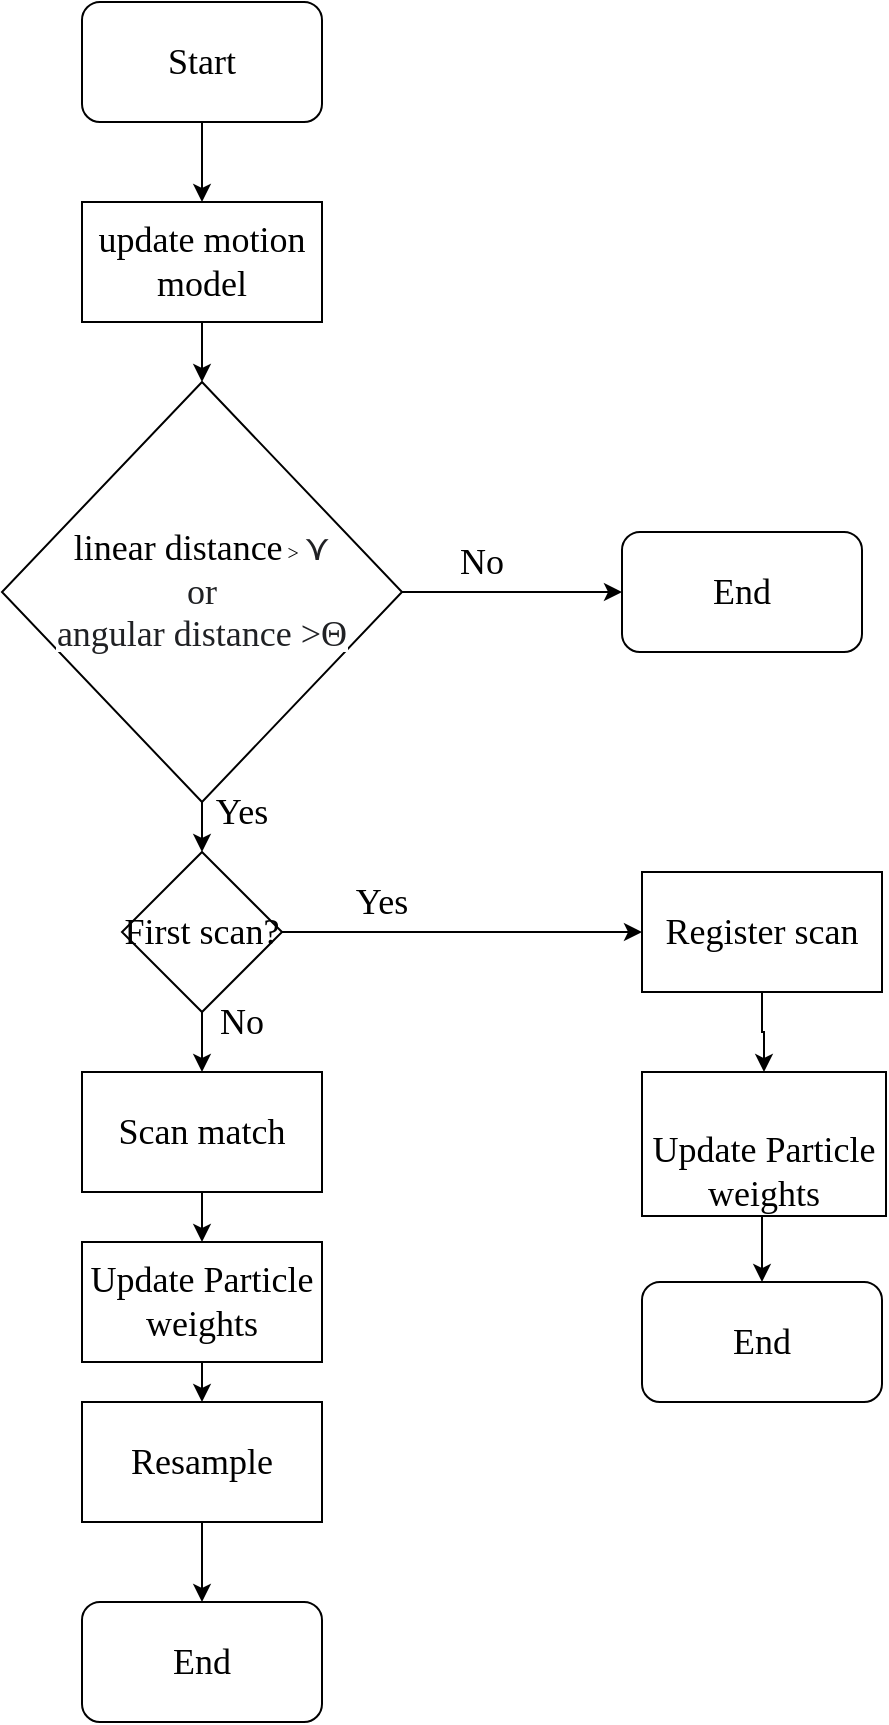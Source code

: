<mxfile version="15.5.0" type="device"><diagram id="yL6vbV3XOY1DPoMBwywh" name="Page-1"><mxGraphModel dx="1824" dy="1020" grid="0" gridSize="10" guides="1" tooltips="1" connect="1" arrows="1" fold="1" page="1" pageScale="1" pageWidth="827" pageHeight="1169" math="0" shadow="0"><root><mxCell id="0"/><mxCell id="1" parent="0"/><mxCell id="BouD0VKvoxN-F3OAJM0M-13" style="edgeStyle=orthogonalEdgeStyle;rounded=0;orthogonalLoop=1;jettySize=auto;html=1;entryX=0.5;entryY=0;entryDx=0;entryDy=0;fontFamily=Times New Roman;fontSize=12;" edge="1" parent="1" source="BouD0VKvoxN-F3OAJM0M-1" target="BouD0VKvoxN-F3OAJM0M-2"><mxGeometry relative="1" as="geometry"/></mxCell><mxCell id="BouD0VKvoxN-F3OAJM0M-1" value="&lt;font face=&quot;Times New Roman&quot; style=&quot;font-size: 18px&quot;&gt;Start&lt;/font&gt;" style="rounded=1;whiteSpace=wrap;html=1;" vertex="1" parent="1"><mxGeometry x="310" y="20" width="120" height="60" as="geometry"/></mxCell><mxCell id="BouD0VKvoxN-F3OAJM0M-14" style="edgeStyle=orthogonalEdgeStyle;rounded=0;orthogonalLoop=1;jettySize=auto;html=1;exitX=0.5;exitY=1;exitDx=0;exitDy=0;entryX=0.5;entryY=0;entryDx=0;entryDy=0;fontFamily=Times New Roman;fontSize=12;" edge="1" parent="1" source="BouD0VKvoxN-F3OAJM0M-2" target="BouD0VKvoxN-F3OAJM0M-3"><mxGeometry relative="1" as="geometry"/></mxCell><mxCell id="BouD0VKvoxN-F3OAJM0M-2" value="&lt;font face=&quot;Times New Roman&quot; style=&quot;font-size: 18px&quot;&gt;update motion model&lt;/font&gt;" style="rounded=0;whiteSpace=wrap;html=1;" vertex="1" parent="1"><mxGeometry x="310" y="120" width="120" height="60" as="geometry"/></mxCell><mxCell id="BouD0VKvoxN-F3OAJM0M-15" style="edgeStyle=orthogonalEdgeStyle;rounded=0;orthogonalLoop=1;jettySize=auto;html=1;exitX=1;exitY=0.5;exitDx=0;exitDy=0;entryX=0;entryY=0.5;entryDx=0;entryDy=0;fontFamily=Times New Roman;fontSize=12;" edge="1" parent="1" source="BouD0VKvoxN-F3OAJM0M-3" target="BouD0VKvoxN-F3OAJM0M-9"><mxGeometry relative="1" as="geometry"/></mxCell><mxCell id="BouD0VKvoxN-F3OAJM0M-17" style="edgeStyle=orthogonalEdgeStyle;rounded=0;orthogonalLoop=1;jettySize=auto;html=1;exitX=0.5;exitY=1;exitDx=0;exitDy=0;entryX=0.5;entryY=0;entryDx=0;entryDy=0;fontFamily=Times New Roman;fontSize=12;" edge="1" parent="1" source="BouD0VKvoxN-F3OAJM0M-3" target="BouD0VKvoxN-F3OAJM0M-4"><mxGeometry relative="1" as="geometry"/></mxCell><mxCell id="BouD0VKvoxN-F3OAJM0M-3" value="&lt;font face=&quot;Times New Roman&quot;&gt;&lt;font style=&quot;font-size: 18px&quot;&gt;linear distance&lt;/font&gt;&lt;span style=&quot;font-size: 10px&quot;&gt; &amp;gt;&amp;nbsp;&lt;/span&gt;&lt;/font&gt;&lt;span id=&quot;docs-internal-guid-411641ed-7fff-c09d-7640-5ebe99a0782b&quot;&gt;&lt;span style=&quot;color: rgb(32 , 33 , 36) ; background-color: rgb(255 , 255 , 255) ; vertical-align: baseline&quot;&gt;&lt;font face=&quot;Times New Roman&quot; style=&quot;font-size: 18px&quot;&gt;⋎&lt;br&gt;or&lt;br&gt;angular distance &amp;gt;&lt;span id=&quot;docs-internal-guid-c574b06a-7fff-9f92-4b3e-ed89550b72ed&quot;&gt;&lt;span style=&quot;vertical-align: baseline&quot;&gt;Θ&lt;/span&gt;&lt;/span&gt;&lt;/font&gt;&lt;br&gt;&lt;/span&gt;&lt;/span&gt;" style="rhombus;whiteSpace=wrap;html=1;" vertex="1" parent="1"><mxGeometry x="270" y="210" width="200" height="210" as="geometry"/></mxCell><mxCell id="BouD0VKvoxN-F3OAJM0M-16" style="edgeStyle=orthogonalEdgeStyle;rounded=0;orthogonalLoop=1;jettySize=auto;html=1;exitX=1;exitY=0.5;exitDx=0;exitDy=0;entryX=0;entryY=0.5;entryDx=0;entryDy=0;fontFamily=Times New Roman;fontSize=12;" edge="1" parent="1" source="BouD0VKvoxN-F3OAJM0M-4" target="BouD0VKvoxN-F3OAJM0M-10"><mxGeometry relative="1" as="geometry"/></mxCell><mxCell id="BouD0VKvoxN-F3OAJM0M-18" style="edgeStyle=orthogonalEdgeStyle;rounded=0;orthogonalLoop=1;jettySize=auto;html=1;exitX=0.5;exitY=1;exitDx=0;exitDy=0;entryX=0.5;entryY=0;entryDx=0;entryDy=0;fontFamily=Times New Roman;fontSize=12;" edge="1" parent="1" source="BouD0VKvoxN-F3OAJM0M-4" target="BouD0VKvoxN-F3OAJM0M-5"><mxGeometry relative="1" as="geometry"/></mxCell><mxCell id="BouD0VKvoxN-F3OAJM0M-4" value="&lt;font face=&quot;Times New Roman&quot; style=&quot;font-size: 18px&quot;&gt;First scan?&lt;/font&gt;" style="rhombus;whiteSpace=wrap;html=1;" vertex="1" parent="1"><mxGeometry x="330" y="445" width="80" height="80" as="geometry"/></mxCell><mxCell id="BouD0VKvoxN-F3OAJM0M-19" style="edgeStyle=orthogonalEdgeStyle;rounded=0;orthogonalLoop=1;jettySize=auto;html=1;fontFamily=Times New Roman;fontSize=12;" edge="1" parent="1" source="BouD0VKvoxN-F3OAJM0M-5" target="BouD0VKvoxN-F3OAJM0M-6"><mxGeometry relative="1" as="geometry"/></mxCell><mxCell id="BouD0VKvoxN-F3OAJM0M-5" value="&lt;font face=&quot;Times New Roman&quot; style=&quot;font-size: 18px&quot;&gt;Scan match&lt;/font&gt;" style="rounded=0;whiteSpace=wrap;html=1;" vertex="1" parent="1"><mxGeometry x="310" y="555" width="120" height="60" as="geometry"/></mxCell><mxCell id="BouD0VKvoxN-F3OAJM0M-20" style="edgeStyle=orthogonalEdgeStyle;rounded=0;orthogonalLoop=1;jettySize=auto;html=1;exitX=0.5;exitY=1;exitDx=0;exitDy=0;entryX=0.5;entryY=0;entryDx=0;entryDy=0;fontFamily=Times New Roman;fontSize=12;" edge="1" parent="1" source="BouD0VKvoxN-F3OAJM0M-6" target="BouD0VKvoxN-F3OAJM0M-7"><mxGeometry relative="1" as="geometry"/></mxCell><mxCell id="BouD0VKvoxN-F3OAJM0M-6" value="&lt;font face=&quot;Times New Roman&quot; style=&quot;font-size: 18px&quot;&gt;Update Particle weights&lt;/font&gt;" style="rounded=0;whiteSpace=wrap;html=1;" vertex="1" parent="1"><mxGeometry x="310" y="640" width="120" height="60" as="geometry"/></mxCell><mxCell id="BouD0VKvoxN-F3OAJM0M-21" style="edgeStyle=orthogonalEdgeStyle;rounded=0;orthogonalLoop=1;jettySize=auto;html=1;exitX=0.5;exitY=1;exitDx=0;exitDy=0;entryX=0.5;entryY=0;entryDx=0;entryDy=0;fontFamily=Times New Roman;fontSize=12;" edge="1" parent="1" source="BouD0VKvoxN-F3OAJM0M-7" target="BouD0VKvoxN-F3OAJM0M-8"><mxGeometry relative="1" as="geometry"/></mxCell><mxCell id="BouD0VKvoxN-F3OAJM0M-7" value="&lt;font face=&quot;Times New Roman&quot; style=&quot;font-size: 18px&quot;&gt;Resample&lt;/font&gt;" style="rounded=0;whiteSpace=wrap;html=1;" vertex="1" parent="1"><mxGeometry x="310" y="720" width="120" height="60" as="geometry"/></mxCell><mxCell id="BouD0VKvoxN-F3OAJM0M-8" value="&lt;font face=&quot;Times New Roman&quot; style=&quot;font-size: 18px&quot;&gt;End&lt;/font&gt;" style="rounded=1;whiteSpace=wrap;html=1;" vertex="1" parent="1"><mxGeometry x="310" y="820" width="120" height="60" as="geometry"/></mxCell><mxCell id="BouD0VKvoxN-F3OAJM0M-9" value="&lt;font face=&quot;Times New Roman&quot; style=&quot;font-size: 18px&quot;&gt;End&lt;/font&gt;" style="rounded=1;whiteSpace=wrap;html=1;" vertex="1" parent="1"><mxGeometry x="580" y="285" width="120" height="60" as="geometry"/></mxCell><mxCell id="BouD0VKvoxN-F3OAJM0M-23" style="edgeStyle=orthogonalEdgeStyle;rounded=0;orthogonalLoop=1;jettySize=auto;html=1;exitX=0.5;exitY=1;exitDx=0;exitDy=0;entryX=0.5;entryY=0;entryDx=0;entryDy=0;fontFamily=Times New Roman;fontSize=12;" edge="1" parent="1" source="BouD0VKvoxN-F3OAJM0M-10" target="BouD0VKvoxN-F3OAJM0M-11"><mxGeometry relative="1" as="geometry"/></mxCell><mxCell id="BouD0VKvoxN-F3OAJM0M-10" value="&lt;font face=&quot;Times New Roman&quot; style=&quot;font-size: 18px&quot;&gt;Register scan&lt;/font&gt;" style="rounded=0;whiteSpace=wrap;html=1;" vertex="1" parent="1"><mxGeometry x="590" y="455" width="120" height="60" as="geometry"/></mxCell><mxCell id="BouD0VKvoxN-F3OAJM0M-22" style="edgeStyle=orthogonalEdgeStyle;rounded=0;orthogonalLoop=1;jettySize=auto;html=1;exitX=0.5;exitY=1;exitDx=0;exitDy=0;entryX=0.5;entryY=0;entryDx=0;entryDy=0;fontFamily=Times New Roman;fontSize=12;" edge="1" parent="1" source="BouD0VKvoxN-F3OAJM0M-11" target="BouD0VKvoxN-F3OAJM0M-12"><mxGeometry relative="1" as="geometry"/></mxCell><mxCell id="BouD0VKvoxN-F3OAJM0M-11" value="&lt;br&gt;&lt;br&gt;&lt;font face=&quot;Times New Roman&quot; style=&quot;font-size: 18px&quot;&gt;&lt;span style=&quot;color: rgb(0 , 0 , 0) ; font-style: normal ; font-weight: 400 ; letter-spacing: normal ; text-align: center ; text-indent: 0px ; text-transform: none ; word-spacing: 0px ; display: inline ; float: none ; background-color: rgb(255 , 255 , 255)&quot;&gt;Update Particle weights&lt;/span&gt;&lt;br&gt;&lt;/font&gt;" style="rounded=0;whiteSpace=wrap;html=1;" vertex="1" parent="1"><mxGeometry x="590" y="555" width="122" height="72" as="geometry"/></mxCell><mxCell id="BouD0VKvoxN-F3OAJM0M-12" value="&lt;font face=&quot;Times New Roman&quot; style=&quot;font-size: 18px&quot;&gt;End&lt;/font&gt;" style="rounded=1;whiteSpace=wrap;html=1;" vertex="1" parent="1"><mxGeometry x="590" y="660" width="120" height="60" as="geometry"/></mxCell><mxCell id="BouD0VKvoxN-F3OAJM0M-24" value="No" style="text;html=1;strokeColor=none;fillColor=none;align=center;verticalAlign=middle;whiteSpace=wrap;rounded=0;fontFamily=Times New Roman;fontSize=18;" vertex="1" parent="1"><mxGeometry x="480" y="285" width="60" height="30" as="geometry"/></mxCell><mxCell id="BouD0VKvoxN-F3OAJM0M-25" value="No" style="text;html=1;strokeColor=none;fillColor=none;align=center;verticalAlign=middle;whiteSpace=wrap;rounded=0;fontFamily=Times New Roman;fontSize=18;" vertex="1" parent="1"><mxGeometry x="360" y="515" width="60" height="30" as="geometry"/></mxCell><mxCell id="BouD0VKvoxN-F3OAJM0M-26" value="Yes" style="text;html=1;strokeColor=none;fillColor=none;align=center;verticalAlign=middle;whiteSpace=wrap;rounded=0;fontFamily=Times New Roman;fontSize=18;" vertex="1" parent="1"><mxGeometry x="360" y="410" width="60" height="30" as="geometry"/></mxCell><mxCell id="BouD0VKvoxN-F3OAJM0M-27" value="Yes" style="text;html=1;strokeColor=none;fillColor=none;align=center;verticalAlign=middle;whiteSpace=wrap;rounded=0;fontFamily=Times New Roman;fontSize=18;" vertex="1" parent="1"><mxGeometry x="430" y="455" width="60" height="30" as="geometry"/></mxCell></root></mxGraphModel></diagram></mxfile>